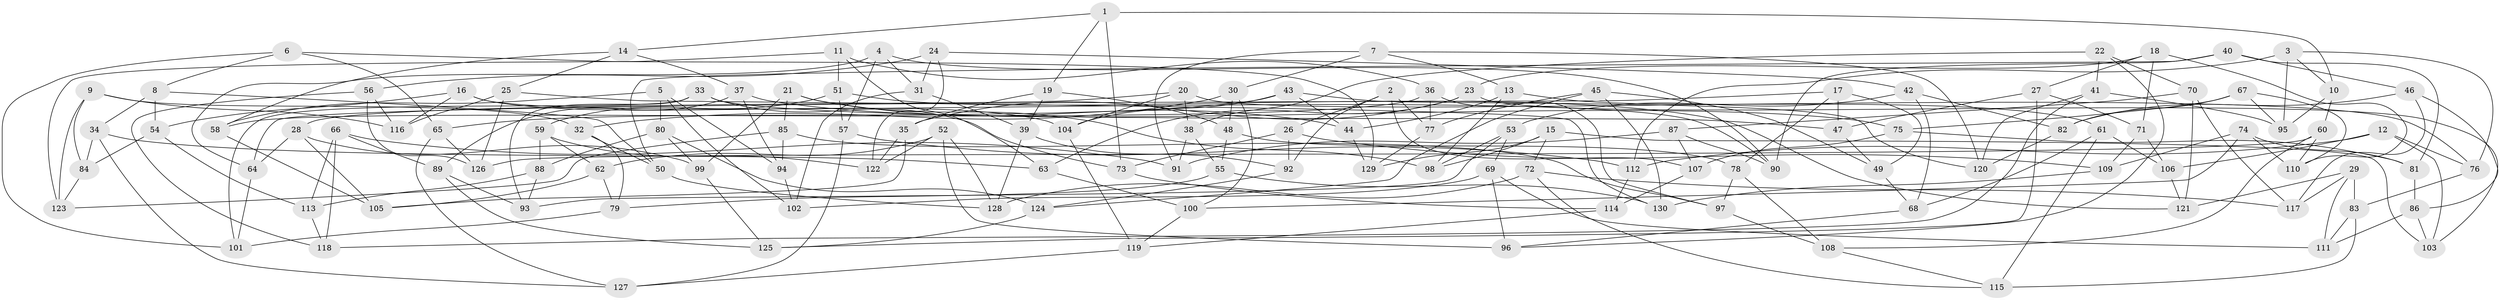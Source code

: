 // coarse degree distribution, {4: 0.4891304347826087, 6: 0.25, 3: 0.09782608695652174, 5: 0.16304347826086957}
// Generated by graph-tools (version 1.1) at 2025/38/03/04/25 23:38:16]
// undirected, 130 vertices, 260 edges
graph export_dot {
  node [color=gray90,style=filled];
  1;
  2;
  3;
  4;
  5;
  6;
  7;
  8;
  9;
  10;
  11;
  12;
  13;
  14;
  15;
  16;
  17;
  18;
  19;
  20;
  21;
  22;
  23;
  24;
  25;
  26;
  27;
  28;
  29;
  30;
  31;
  32;
  33;
  34;
  35;
  36;
  37;
  38;
  39;
  40;
  41;
  42;
  43;
  44;
  45;
  46;
  47;
  48;
  49;
  50;
  51;
  52;
  53;
  54;
  55;
  56;
  57;
  58;
  59;
  60;
  61;
  62;
  63;
  64;
  65;
  66;
  67;
  68;
  69;
  70;
  71;
  72;
  73;
  74;
  75;
  76;
  77;
  78;
  79;
  80;
  81;
  82;
  83;
  84;
  85;
  86;
  87;
  88;
  89;
  90;
  91;
  92;
  93;
  94;
  95;
  96;
  97;
  98;
  99;
  100;
  101;
  102;
  103;
  104;
  105;
  106;
  107;
  108;
  109;
  110;
  111;
  112;
  113;
  114;
  115;
  116;
  117;
  118;
  119;
  120;
  121;
  122;
  123;
  124;
  125;
  126;
  127;
  128;
  129;
  130;
  1 -- 73;
  1 -- 14;
  1 -- 19;
  1 -- 10;
  2 -- 26;
  2 -- 77;
  2 -- 92;
  2 -- 107;
  3 -- 10;
  3 -- 95;
  3 -- 112;
  3 -- 76;
  4 -- 90;
  4 -- 57;
  4 -- 31;
  4 -- 64;
  5 -- 102;
  5 -- 94;
  5 -- 80;
  5 -- 58;
  6 -- 65;
  6 -- 8;
  6 -- 101;
  6 -- 129;
  7 -- 30;
  7 -- 120;
  7 -- 13;
  7 -- 91;
  8 -- 54;
  8 -- 50;
  8 -- 34;
  9 -- 123;
  9 -- 84;
  9 -- 116;
  9 -- 32;
  10 -- 60;
  10 -- 95;
  11 -- 63;
  11 -- 123;
  11 -- 36;
  11 -- 51;
  12 -- 112;
  12 -- 103;
  12 -- 106;
  12 -- 76;
  13 -- 98;
  13 -- 61;
  13 -- 44;
  14 -- 37;
  14 -- 25;
  14 -- 58;
  15 -- 103;
  15 -- 98;
  15 -- 129;
  15 -- 72;
  16 -- 54;
  16 -- 104;
  16 -- 116;
  16 -- 90;
  17 -- 49;
  17 -- 78;
  17 -- 64;
  17 -- 47;
  18 -- 23;
  18 -- 27;
  18 -- 110;
  18 -- 71;
  19 -- 35;
  19 -- 48;
  19 -- 39;
  20 -- 104;
  20 -- 38;
  20 -- 28;
  20 -- 76;
  21 -- 85;
  21 -- 44;
  21 -- 98;
  21 -- 99;
  22 -- 96;
  22 -- 70;
  22 -- 38;
  22 -- 41;
  23 -- 63;
  23 -- 103;
  23 -- 35;
  24 -- 122;
  24 -- 42;
  24 -- 31;
  24 -- 56;
  25 -- 116;
  25 -- 130;
  25 -- 126;
  26 -- 73;
  26 -- 109;
  26 -- 92;
  27 -- 71;
  27 -- 47;
  27 -- 125;
  28 -- 99;
  28 -- 64;
  28 -- 105;
  29 -- 117;
  29 -- 111;
  29 -- 121;
  29 -- 83;
  30 -- 48;
  30 -- 32;
  30 -- 100;
  31 -- 39;
  31 -- 102;
  32 -- 79;
  32 -- 50;
  33 -- 73;
  33 -- 47;
  33 -- 101;
  33 -- 93;
  34 -- 127;
  34 -- 84;
  34 -- 63;
  35 -- 105;
  35 -- 122;
  36 -- 77;
  36 -- 58;
  36 -- 97;
  37 -- 89;
  37 -- 75;
  37 -- 94;
  38 -- 55;
  38 -- 91;
  39 -- 128;
  39 -- 92;
  40 -- 81;
  40 -- 50;
  40 -- 90;
  40 -- 46;
  41 -- 118;
  41 -- 120;
  41 -- 95;
  42 -- 53;
  42 -- 68;
  42 -- 82;
  43 -- 120;
  43 -- 104;
  43 -- 44;
  43 -- 65;
  44 -- 129;
  45 -- 49;
  45 -- 124;
  45 -- 77;
  45 -- 130;
  46 -- 117;
  46 -- 86;
  46 -- 82;
  47 -- 49;
  48 -- 78;
  48 -- 55;
  49 -- 68;
  50 -- 128;
  51 -- 57;
  51 -- 59;
  51 -- 121;
  52 -- 96;
  52 -- 128;
  52 -- 122;
  52 -- 62;
  53 -- 98;
  53 -- 93;
  53 -- 69;
  54 -- 84;
  54 -- 113;
  55 -- 130;
  55 -- 79;
  56 -- 118;
  56 -- 116;
  56 -- 126;
  57 -- 112;
  57 -- 127;
  58 -- 105;
  59 -- 88;
  59 -- 122;
  59 -- 62;
  60 -- 110;
  60 -- 108;
  60 -- 126;
  61 -- 115;
  61 -- 68;
  61 -- 106;
  62 -- 105;
  62 -- 79;
  63 -- 100;
  64 -- 101;
  65 -- 127;
  65 -- 126;
  66 -- 91;
  66 -- 118;
  66 -- 113;
  66 -- 89;
  67 -- 82;
  67 -- 110;
  67 -- 75;
  67 -- 95;
  68 -- 96;
  69 -- 111;
  69 -- 102;
  69 -- 96;
  70 -- 121;
  70 -- 117;
  70 -- 87;
  71 -- 106;
  71 -- 109;
  72 -- 128;
  72 -- 117;
  72 -- 115;
  73 -- 114;
  74 -- 100;
  74 -- 81;
  74 -- 109;
  74 -- 110;
  75 -- 81;
  75 -- 107;
  76 -- 83;
  77 -- 129;
  78 -- 108;
  78 -- 97;
  79 -- 101;
  80 -- 99;
  80 -- 88;
  80 -- 124;
  81 -- 86;
  82 -- 120;
  83 -- 115;
  83 -- 111;
  84 -- 123;
  85 -- 94;
  85 -- 97;
  85 -- 123;
  86 -- 103;
  86 -- 111;
  87 -- 90;
  87 -- 107;
  87 -- 91;
  88 -- 93;
  88 -- 113;
  89 -- 93;
  89 -- 125;
  92 -- 124;
  94 -- 102;
  97 -- 108;
  99 -- 125;
  100 -- 119;
  104 -- 119;
  106 -- 121;
  107 -- 114;
  108 -- 115;
  109 -- 130;
  112 -- 114;
  113 -- 118;
  114 -- 119;
  119 -- 127;
  124 -- 125;
}
